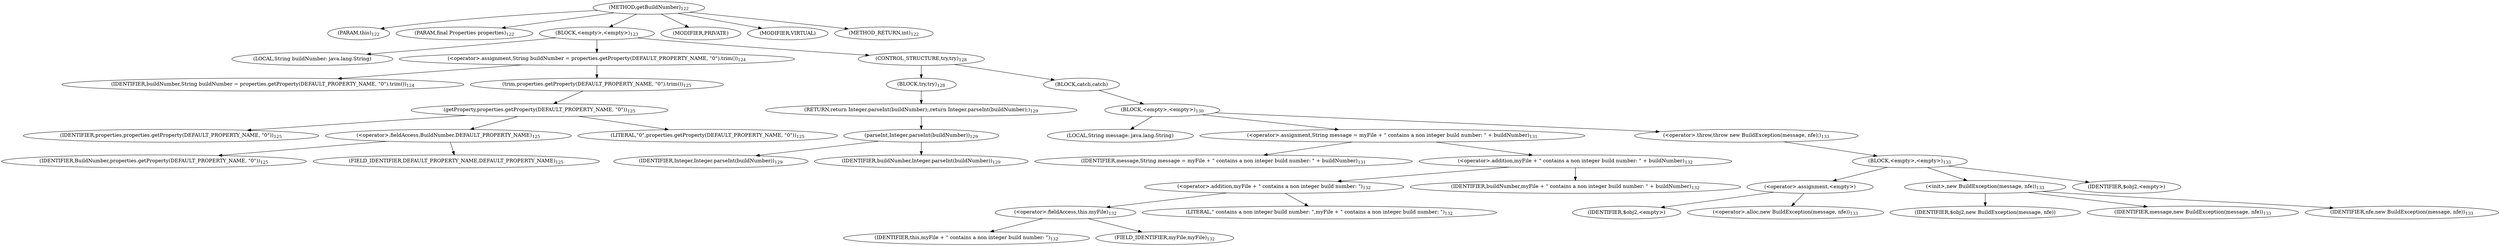 digraph "getBuildNumber" {  
"153" [label = <(METHOD,getBuildNumber)<SUB>122</SUB>> ]
"154" [label = <(PARAM,this)<SUB>122</SUB>> ]
"155" [label = <(PARAM,final Properties properties)<SUB>122</SUB>> ]
"156" [label = <(BLOCK,&lt;empty&gt;,&lt;empty&gt;)<SUB>123</SUB>> ]
"157" [label = <(LOCAL,String buildNumber: java.lang.String)> ]
"158" [label = <(&lt;operator&gt;.assignment,String buildNumber = properties.getProperty(DEFAULT_PROPERTY_NAME, &quot;0&quot;).trim())<SUB>124</SUB>> ]
"159" [label = <(IDENTIFIER,buildNumber,String buildNumber = properties.getProperty(DEFAULT_PROPERTY_NAME, &quot;0&quot;).trim())<SUB>124</SUB>> ]
"160" [label = <(trim,properties.getProperty(DEFAULT_PROPERTY_NAME, &quot;0&quot;).trim())<SUB>125</SUB>> ]
"161" [label = <(getProperty,properties.getProperty(DEFAULT_PROPERTY_NAME, &quot;0&quot;))<SUB>125</SUB>> ]
"162" [label = <(IDENTIFIER,properties,properties.getProperty(DEFAULT_PROPERTY_NAME, &quot;0&quot;))<SUB>125</SUB>> ]
"163" [label = <(&lt;operator&gt;.fieldAccess,BuildNumber.DEFAULT_PROPERTY_NAME)<SUB>125</SUB>> ]
"164" [label = <(IDENTIFIER,BuildNumber,properties.getProperty(DEFAULT_PROPERTY_NAME, &quot;0&quot;))<SUB>125</SUB>> ]
"165" [label = <(FIELD_IDENTIFIER,DEFAULT_PROPERTY_NAME,DEFAULT_PROPERTY_NAME)<SUB>125</SUB>> ]
"166" [label = <(LITERAL,&quot;0&quot;,properties.getProperty(DEFAULT_PROPERTY_NAME, &quot;0&quot;))<SUB>125</SUB>> ]
"167" [label = <(CONTROL_STRUCTURE,try,try)<SUB>128</SUB>> ]
"168" [label = <(BLOCK,try,try)<SUB>128</SUB>> ]
"169" [label = <(RETURN,return Integer.parseInt(buildNumber);,return Integer.parseInt(buildNumber);)<SUB>129</SUB>> ]
"170" [label = <(parseInt,Integer.parseInt(buildNumber))<SUB>129</SUB>> ]
"171" [label = <(IDENTIFIER,Integer,Integer.parseInt(buildNumber))<SUB>129</SUB>> ]
"172" [label = <(IDENTIFIER,buildNumber,Integer.parseInt(buildNumber))<SUB>129</SUB>> ]
"173" [label = <(BLOCK,catch,catch)> ]
"174" [label = <(BLOCK,&lt;empty&gt;,&lt;empty&gt;)<SUB>130</SUB>> ]
"175" [label = <(LOCAL,String message: java.lang.String)> ]
"176" [label = <(&lt;operator&gt;.assignment,String message = myFile + &quot; contains a non integer build number: &quot; + buildNumber)<SUB>131</SUB>> ]
"177" [label = <(IDENTIFIER,message,String message = myFile + &quot; contains a non integer build number: &quot; + buildNumber)<SUB>131</SUB>> ]
"178" [label = <(&lt;operator&gt;.addition,myFile + &quot; contains a non integer build number: &quot; + buildNumber)<SUB>132</SUB>> ]
"179" [label = <(&lt;operator&gt;.addition,myFile + &quot; contains a non integer build number: &quot;)<SUB>132</SUB>> ]
"180" [label = <(&lt;operator&gt;.fieldAccess,this.myFile)<SUB>132</SUB>> ]
"181" [label = <(IDENTIFIER,this,myFile + &quot; contains a non integer build number: &quot;)<SUB>132</SUB>> ]
"182" [label = <(FIELD_IDENTIFIER,myFile,myFile)<SUB>132</SUB>> ]
"183" [label = <(LITERAL,&quot; contains a non integer build number: &quot;,myFile + &quot; contains a non integer build number: &quot;)<SUB>132</SUB>> ]
"184" [label = <(IDENTIFIER,buildNumber,myFile + &quot; contains a non integer build number: &quot; + buildNumber)<SUB>132</SUB>> ]
"185" [label = <(&lt;operator&gt;.throw,throw new BuildException(message, nfe);)<SUB>133</SUB>> ]
"186" [label = <(BLOCK,&lt;empty&gt;,&lt;empty&gt;)<SUB>133</SUB>> ]
"187" [label = <(&lt;operator&gt;.assignment,&lt;empty&gt;)> ]
"188" [label = <(IDENTIFIER,$obj2,&lt;empty&gt;)> ]
"189" [label = <(&lt;operator&gt;.alloc,new BuildException(message, nfe))<SUB>133</SUB>> ]
"190" [label = <(&lt;init&gt;,new BuildException(message, nfe))<SUB>133</SUB>> ]
"191" [label = <(IDENTIFIER,$obj2,new BuildException(message, nfe))> ]
"192" [label = <(IDENTIFIER,message,new BuildException(message, nfe))<SUB>133</SUB>> ]
"193" [label = <(IDENTIFIER,nfe,new BuildException(message, nfe))<SUB>133</SUB>> ]
"194" [label = <(IDENTIFIER,$obj2,&lt;empty&gt;)> ]
"195" [label = <(MODIFIER,PRIVATE)> ]
"196" [label = <(MODIFIER,VIRTUAL)> ]
"197" [label = <(METHOD_RETURN,int)<SUB>122</SUB>> ]
  "153" -> "154" 
  "153" -> "155" 
  "153" -> "156" 
  "153" -> "195" 
  "153" -> "196" 
  "153" -> "197" 
  "156" -> "157" 
  "156" -> "158" 
  "156" -> "167" 
  "158" -> "159" 
  "158" -> "160" 
  "160" -> "161" 
  "161" -> "162" 
  "161" -> "163" 
  "161" -> "166" 
  "163" -> "164" 
  "163" -> "165" 
  "167" -> "168" 
  "167" -> "173" 
  "168" -> "169" 
  "169" -> "170" 
  "170" -> "171" 
  "170" -> "172" 
  "173" -> "174" 
  "174" -> "175" 
  "174" -> "176" 
  "174" -> "185" 
  "176" -> "177" 
  "176" -> "178" 
  "178" -> "179" 
  "178" -> "184" 
  "179" -> "180" 
  "179" -> "183" 
  "180" -> "181" 
  "180" -> "182" 
  "185" -> "186" 
  "186" -> "187" 
  "186" -> "190" 
  "186" -> "194" 
  "187" -> "188" 
  "187" -> "189" 
  "190" -> "191" 
  "190" -> "192" 
  "190" -> "193" 
}

